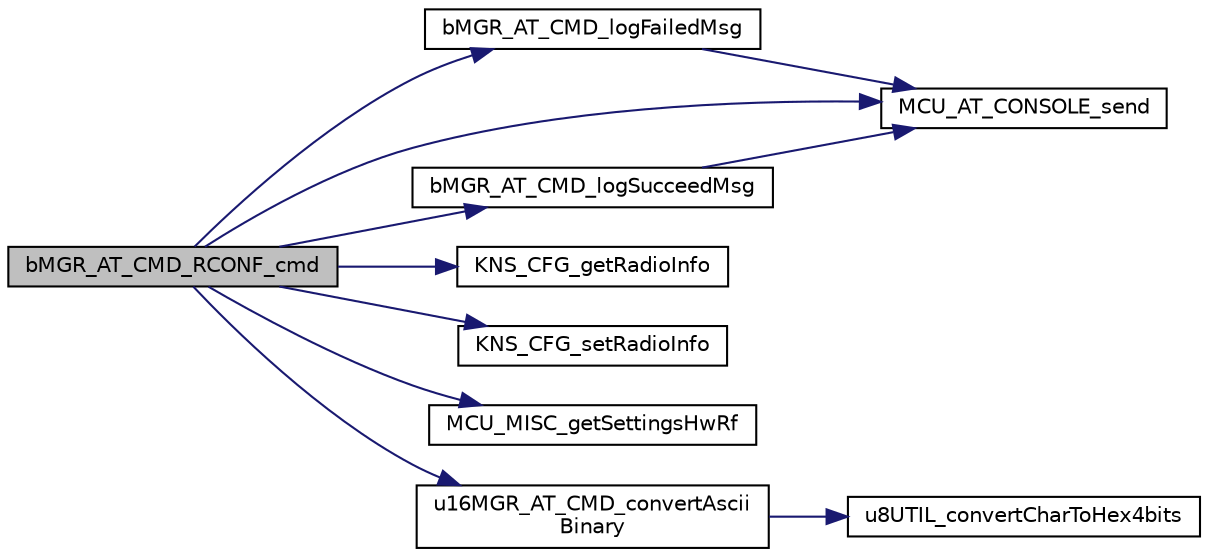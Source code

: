 digraph "bMGR_AT_CMD_RCONF_cmd"
{
 // INTERACTIVE_SVG=YES
 // LATEX_PDF_SIZE
  edge [fontname="Helvetica",fontsize="10",labelfontname="Helvetica",labelfontsize="10"];
  node [fontname="Helvetica",fontsize="10",shape=record];
  rankdir="LR";
  Node1 [label="bMGR_AT_CMD_RCONF_cmd",height=0.2,width=0.4,color="black", fillcolor="grey75", style="filled", fontcolor="black",tooltip=" "];
  Node1 -> Node2 [color="midnightblue",fontsize="10",style="solid",fontname="Helvetica"];
  Node2 [label="bMGR_AT_CMD_logFailedMsg",height=0.2,width=0.4,color="black", fillcolor="white", style="filled",URL="$d0/d0f/group___m_g_r___a_t___c_m_d.html#ga3d564aff9653e8bdc572d189093f1acc",tooltip="Log in debug interface a failed message."];
  Node2 -> Node3 [color="midnightblue",fontsize="10",style="solid",fontname="Helvetica"];
  Node3 [label="MCU_AT_CONSOLE_send",height=0.2,width=0.4,color="black", fillcolor="white", style="filled",URL="$d8/d62/group___m_c_u___a_p_p___w_r_a_p_p_e_r_s.html#gae14ee3e1d2a9b459c0d89c451a4bc470",tooltip="Send AT CMD response to console."];
  Node1 -> Node4 [color="midnightblue",fontsize="10",style="solid",fontname="Helvetica"];
  Node4 [label="bMGR_AT_CMD_logSucceedMsg",height=0.2,width=0.4,color="black", fillcolor="white", style="filled",URL="$d0/d0f/group___m_g_r___a_t___c_m_d.html#gabef580da46cf82ca74ba3e5217cf3ffa",tooltip=": Log in debug interface a succeed message"];
  Node4 -> Node3 [color="midnightblue",fontsize="10",style="solid",fontname="Helvetica"];
  Node1 -> Node5 [color="midnightblue",fontsize="10",style="solid",fontname="Helvetica"];
  Node5 [label="KNS_CFG_getRadioInfo",height=0.2,width=0.4,color="black", fillcolor="white", style="filled",URL="$d0/d54/group___k_n_s___c_f_g.html#ga3538adccf668070211abc09f59a68bce",tooltip="Get the Kineis radio configuration."];
  Node1 -> Node6 [color="midnightblue",fontsize="10",style="solid",fontname="Helvetica"];
  Node6 [label="KNS_CFG_setRadioInfo",height=0.2,width=0.4,color="black", fillcolor="white", style="filled",URL="$d0/d54/group___k_n_s___c_f_g.html#ga3045904d2f0c927a31b43bf05f98210f",tooltip="Set the Kineis radio configuration."];
  Node1 -> Node3 [color="midnightblue",fontsize="10",style="solid",fontname="Helvetica"];
  Node1 -> Node7 [color="midnightblue",fontsize="10",style="solid",fontname="Helvetica"];
  Node7 [label="MCU_MISC_getSettingsHwRf",height=0.2,width=0.4,color="black", fillcolor="white", style="filled",URL="$d8/d5d/group___m_c_u___w_r_a_p_p_e_r_s.html#ga95d4a2d8c0093ea39858e44e40f9bed9",tooltip="get HW settings of the platform concerning RF"];
  Node1 -> Node8 [color="midnightblue",fontsize="10",style="solid",fontname="Helvetica"];
  Node8 [label="u16MGR_AT_CMD_convertAscii\lBinary",height=0.2,width=0.4,color="black", fillcolor="white", style="filled",URL="$d0/d0f/group___m_g_r___a_t___c_m_d.html#ga474b262632007c7cdccc1c36d53d3d00",tooltip=": convert the input form ASCII to binary."];
  Node8 -> Node9 [color="midnightblue",fontsize="10",style="solid",fontname="Helvetica"];
  Node9 [label="u8UTIL_convertCharToHex4bits",height=0.2,width=0.4,color="black", fillcolor="white", style="filled",URL="$d8/da3/group___s_t_r_u_t_i_l_s.html#ga84065a55b8ebeb12a5e2a8e8ce2833fb",tooltip="convert an hexadecimal ASCII digit to a 4bits integer"];
}
